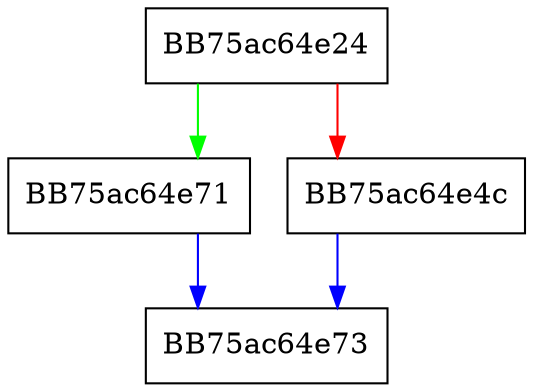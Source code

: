 digraph nUFSP_Rewind {
  node [shape="box"];
  graph [splines=ortho];
  BB75ac64e24 -> BB75ac64e71 [color="green"];
  BB75ac64e24 -> BB75ac64e4c [color="red"];
  BB75ac64e4c -> BB75ac64e73 [color="blue"];
  BB75ac64e71 -> BB75ac64e73 [color="blue"];
}